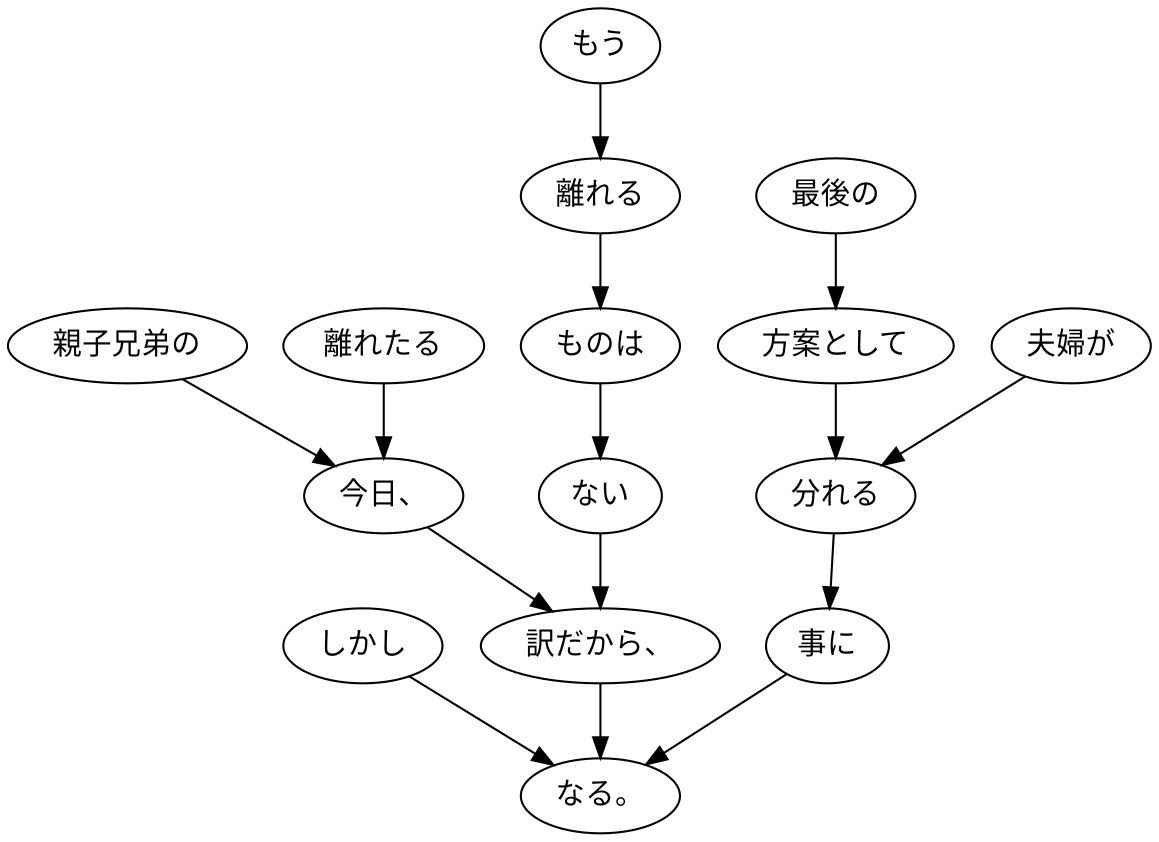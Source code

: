 digraph graph8759 {
	node0 [label="しかし"];
	node1 [label="親子兄弟の"];
	node2 [label="離れたる"];
	node3 [label="今日、"];
	node4 [label="もう"];
	node5 [label="離れる"];
	node6 [label="ものは"];
	node7 [label="ない"];
	node8 [label="訳だから、"];
	node9 [label="最後の"];
	node10 [label="方案として"];
	node11 [label="夫婦が"];
	node12 [label="分れる"];
	node13 [label="事に"];
	node14 [label="なる。"];
	node0 -> node14;
	node1 -> node3;
	node2 -> node3;
	node3 -> node8;
	node4 -> node5;
	node5 -> node6;
	node6 -> node7;
	node7 -> node8;
	node8 -> node14;
	node9 -> node10;
	node10 -> node12;
	node11 -> node12;
	node12 -> node13;
	node13 -> node14;
}
